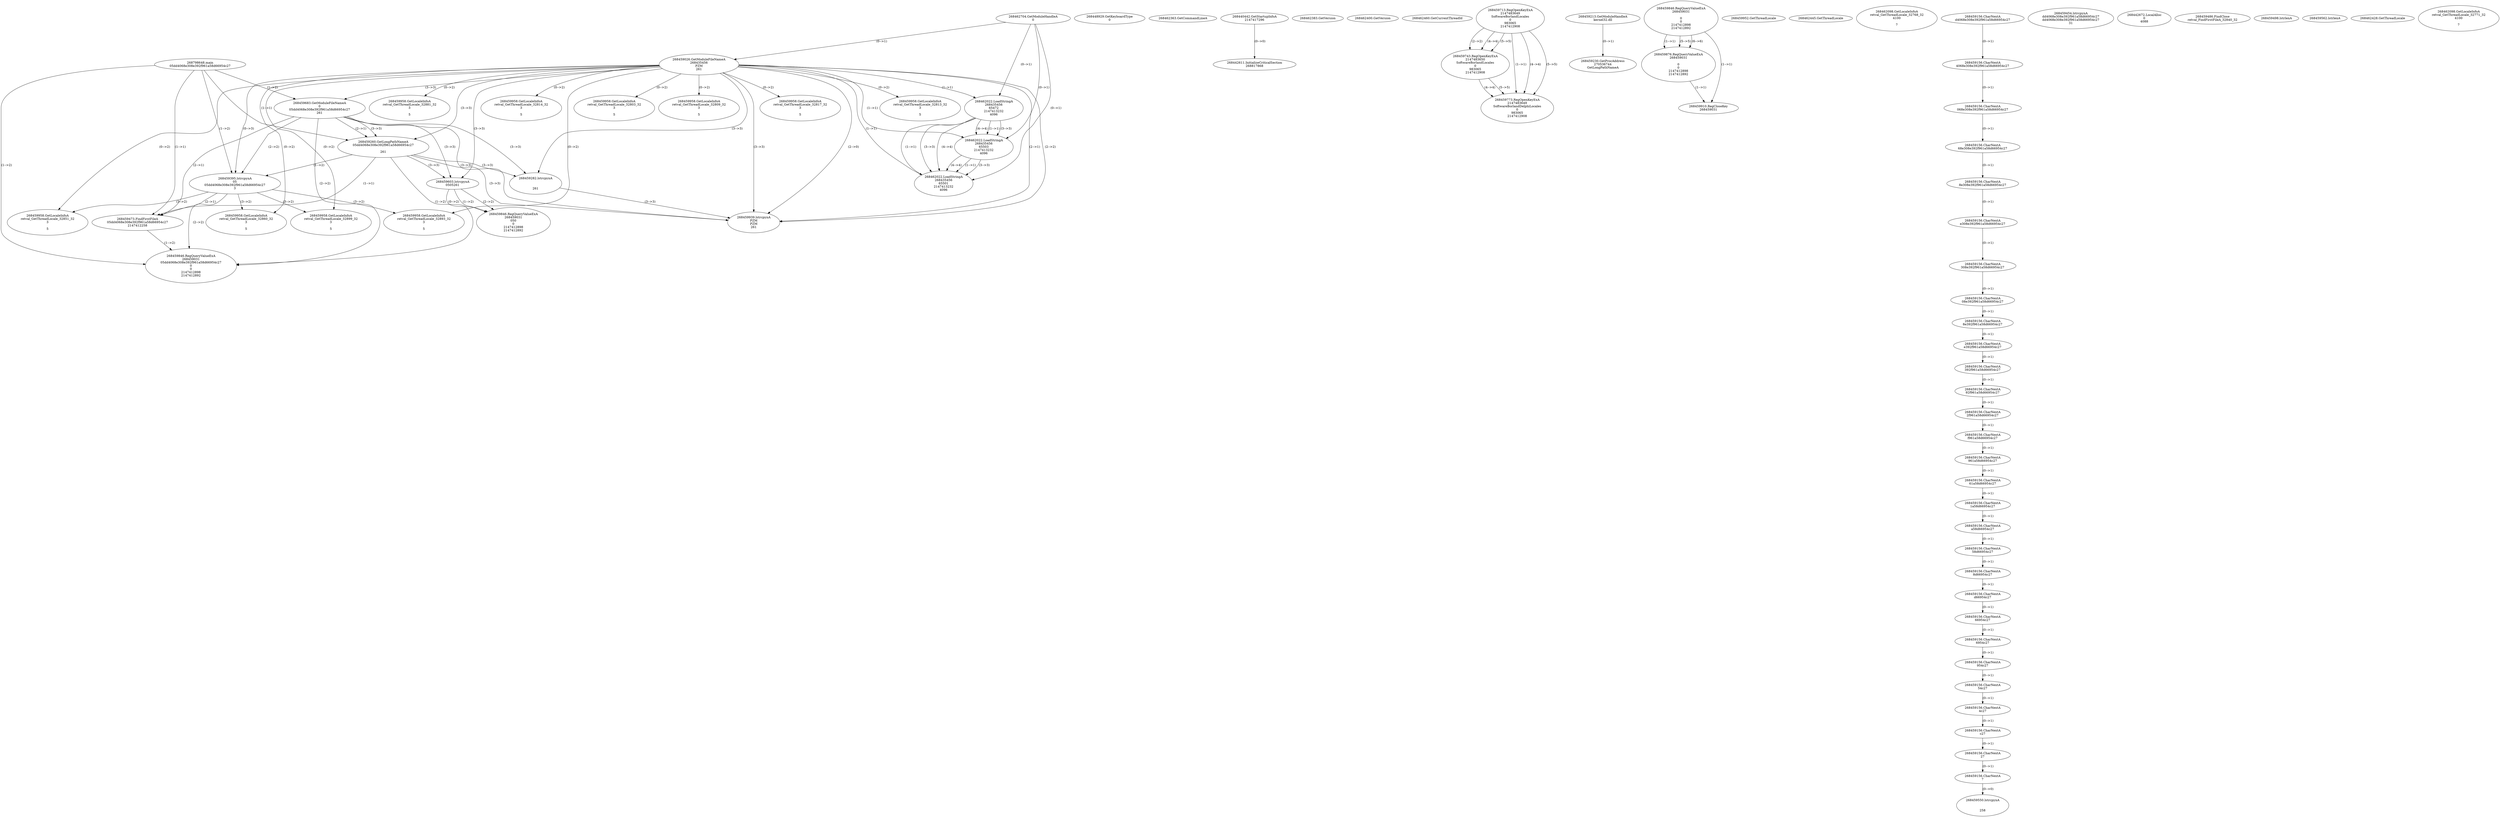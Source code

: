 // Global SCDG with merge call
digraph {
	0 [label="268798648.main
05dd4068e308e392f961a58d66954c27"]
	1 [label="268462704.GetModuleHandleA
0"]
	2 [label="268448929.GetKeyboardType
0"]
	3 [label="268462363.GetCommandLineA
"]
	4 [label="268440442.GetStartupInfoA
2147417296"]
	5 [label="268462383.GetVersion
"]
	6 [label="268462400.GetVersion
"]
	7 [label="268462460.GetCurrentThreadId
"]
	8 [label="268459026.GetModuleFileNameA
268435456
PZM
261"]
	1 -> 8 [label="(0-->1)"]
	9 [label="268459683.GetModuleFileNameA
0
05dd4068e308e392f961a58d66954c27
261"]
	0 -> 9 [label="(1-->2)"]
	8 -> 9 [label="(3-->3)"]
	10 [label="268459713.RegOpenKeyExA
2147483649
Software\Borland\Locales
0
983065
2147412908"]
	11 [label="268459743.RegOpenKeyExA
2147483650
Software\Borland\Locales
0
983065
2147412908"]
	10 -> 11 [label="(2-->2)"]
	10 -> 11 [label="(4-->4)"]
	10 -> 11 [label="(5-->5)"]
	12 [label="268459773.RegOpenKeyExA
2147483649
Software\Borland\Delphi\Locales
0
983065
2147412908"]
	10 -> 12 [label="(1-->1)"]
	10 -> 12 [label="(4-->4)"]
	11 -> 12 [label="(4-->4)"]
	10 -> 12 [label="(5-->5)"]
	11 -> 12 [label="(5-->5)"]
	13 [label="268459213.GetModuleHandleA
kernel32.dll"]
	14 [label="268459230.GetProcAddress
270536744
GetLongPathNameA"]
	13 -> 14 [label="(0-->1)"]
	15 [label="268459260.GetLongPathNameA
05dd4068e308e392f961a58d66954c27

261"]
	0 -> 15 [label="(1-->1)"]
	9 -> 15 [label="(2-->1)"]
	8 -> 15 [label="(3-->3)"]
	9 -> 15 [label="(3-->3)"]
	16 [label="268459282.lstrcpynA


261"]
	8 -> 16 [label="(3-->3)"]
	9 -> 16 [label="(3-->3)"]
	15 -> 16 [label="(3-->3)"]
	17 [label="268459846.RegQueryValueExA
268459031

0
0
2147412898
2147412892"]
	18 [label="268459876.RegQueryValueExA
268459031

0
0
2147412898
2147412892"]
	17 -> 18 [label="(1-->1)"]
	17 -> 18 [label="(5-->5)"]
	17 -> 18 [label="(6-->6)"]
	19 [label="268459910.RegCloseKey
268459031"]
	17 -> 19 [label="(1-->1)"]
	18 -> 19 [label="(1-->1)"]
	20 [label="268459939.lstrcpynA
PZM
PZM
261"]
	8 -> 20 [label="(2-->1)"]
	8 -> 20 [label="(2-->2)"]
	8 -> 20 [label="(3-->3)"]
	9 -> 20 [label="(3-->3)"]
	15 -> 20 [label="(3-->3)"]
	16 -> 20 [label="(3-->3)"]
	8 -> 20 [label="(2-->0)"]
	21 [label="268459952.GetThreadLocale
"]
	22 [label="268459958.GetLocaleInfoA
retval_GetThreadLocale_32813_32
3

5"]
	8 -> 22 [label="(0-->2)"]
	23 [label="268462022.LoadStringA
268435456
65472
2147413232
4096"]
	1 -> 23 [label="(0-->1)"]
	8 -> 23 [label="(1-->1)"]
	24 [label="268462022.LoadStringA
268435456
65503
2147413232
4096"]
	1 -> 24 [label="(0-->1)"]
	8 -> 24 [label="(1-->1)"]
	23 -> 24 [label="(1-->1)"]
	23 -> 24 [label="(3-->3)"]
	23 -> 24 [label="(4-->4)"]
	25 [label="268462445.GetThreadLocale
"]
	26 [label="268462098.GetLocaleInfoA
retval_GetThreadLocale_32768_32
4100

7"]
	27 [label="268459958.GetLocaleInfoA
retval_GetThreadLocale_32881_32
3

5"]
	8 -> 27 [label="(0-->2)"]
	28 [label="268459395.lstrcpynA
05
05dd4068e308e392f961a58d66954c27
3"]
	0 -> 28 [label="(1-->2)"]
	9 -> 28 [label="(2-->2)"]
	15 -> 28 [label="(1-->2)"]
	8 -> 28 [label="(0-->3)"]
	29 [label="268459156.CharNextA
d4068e308e392f961a58d66954c27"]
	30 [label="268459156.CharNextA
4068e308e392f961a58d66954c27"]
	29 -> 30 [label="(0-->1)"]
	31 [label="268459156.CharNextA
068e308e392f961a58d66954c27"]
	30 -> 31 [label="(0-->1)"]
	32 [label="268459156.CharNextA
68e308e392f961a58d66954c27"]
	31 -> 32 [label="(0-->1)"]
	33 [label="268459156.CharNextA
8e308e392f961a58d66954c27"]
	32 -> 33 [label="(0-->1)"]
	34 [label="268459156.CharNextA
e308e392f961a58d66954c27"]
	33 -> 34 [label="(0-->1)"]
	35 [label="268459156.CharNextA
308e392f961a58d66954c27"]
	34 -> 35 [label="(0-->1)"]
	36 [label="268459156.CharNextA
08e392f961a58d66954c27"]
	35 -> 36 [label="(0-->1)"]
	37 [label="268459156.CharNextA
8e392f961a58d66954c27"]
	36 -> 37 [label="(0-->1)"]
	38 [label="268459156.CharNextA
e392f961a58d66954c27"]
	37 -> 38 [label="(0-->1)"]
	39 [label="268459156.CharNextA
392f961a58d66954c27"]
	38 -> 39 [label="(0-->1)"]
	40 [label="268459156.CharNextA
92f961a58d66954c27"]
	39 -> 40 [label="(0-->1)"]
	41 [label="268459156.CharNextA
2f961a58d66954c27"]
	40 -> 41 [label="(0-->1)"]
	42 [label="268459156.CharNextA
f961a58d66954c27"]
	41 -> 42 [label="(0-->1)"]
	43 [label="268459156.CharNextA
961a58d66954c27"]
	42 -> 43 [label="(0-->1)"]
	44 [label="268459156.CharNextA
61a58d66954c27"]
	43 -> 44 [label="(0-->1)"]
	45 [label="268459156.CharNextA
1a58d66954c27"]
	44 -> 45 [label="(0-->1)"]
	46 [label="268459156.CharNextA
a58d66954c27"]
	45 -> 46 [label="(0-->1)"]
	47 [label="268459156.CharNextA
58d66954c27"]
	46 -> 47 [label="(0-->1)"]
	48 [label="268459156.CharNextA
8d66954c27"]
	47 -> 48 [label="(0-->1)"]
	49 [label="268459156.CharNextA
d66954c27"]
	48 -> 49 [label="(0-->1)"]
	50 [label="268459156.CharNextA
66954c27"]
	49 -> 50 [label="(0-->1)"]
	51 [label="268459156.CharNextA
6954c27"]
	50 -> 51 [label="(0-->1)"]
	52 [label="268459156.CharNextA
954c27"]
	51 -> 52 [label="(0-->1)"]
	53 [label="268459156.CharNextA
54c27"]
	52 -> 53 [label="(0-->1)"]
	54 [label="268459156.CharNextA
4c27"]
	53 -> 54 [label="(0-->1)"]
	55 [label="268459156.CharNextA
c27"]
	54 -> 55 [label="(0-->1)"]
	56 [label="268459156.CharNextA
27"]
	55 -> 56 [label="(0-->1)"]
	57 [label="268459156.CharNextA
7"]
	56 -> 57 [label="(0-->1)"]
	58 [label="268459454.lstrcpynA
dd4068e308e392f961a58d66954c27
dd4068e308e392f961a58d66954c27
31"]
	59 [label="268459473.FindFirstFileA
05dd4068e308e392f961a58d66954c27
2147412258"]
	0 -> 59 [label="(1-->1)"]
	9 -> 59 [label="(2-->1)"]
	15 -> 59 [label="(1-->1)"]
	28 -> 59 [label="(2-->1)"]
	60 [label="268459846.RegQueryValueExA
268459031
05dd4068e308e392f961a58d66954c27
0
0
2147412898
2147412892"]
	0 -> 60 [label="(1-->2)"]
	9 -> 60 [label="(2-->2)"]
	15 -> 60 [label="(1-->2)"]
	28 -> 60 [label="(2-->2)"]
	59 -> 60 [label="(1-->2)"]
	61 [label="268459958.GetLocaleInfoA
retval_GetThreadLocale_32851_32
3

5"]
	8 -> 61 [label="(0-->2)"]
	28 -> 61 [label="(3-->2)"]
	62 [label="268442611.InitializeCriticalSection
268817868"]
	4 -> 62 [label="(0-->0)"]
	63 [label="268442672.LocalAlloc
0
4088"]
	64 [label="268459958.GetLocaleInfoA
retval_GetThreadLocale_32860_32
3

5"]
	8 -> 64 [label="(0-->2)"]
	28 -> 64 [label="(3-->2)"]
	65 [label="268459486.FindClose
retval_FindFirstFileA_32840_32"]
	66 [label="268459498.lstrlenA
"]
	67 [label="268459550.lstrcpynA


258"]
	57 -> 67 [label="(0-->0)"]
	68 [label="268459562.lstrlenA
"]
	69 [label="268459603.lstrcpynA
05\
05\
261"]
	8 -> 69 [label="(3-->3)"]
	9 -> 69 [label="(3-->3)"]
	15 -> 69 [label="(3-->3)"]
	70 [label="268459846.RegQueryValueExA
268459031
05\
0
0
2147412898
2147412892"]
	69 -> 70 [label="(1-->2)"]
	69 -> 70 [label="(2-->2)"]
	69 -> 70 [label="(0-->2)"]
	71 [label="268459958.GetLocaleInfoA
retval_GetThreadLocale_32899_32
3

5"]
	8 -> 71 [label="(0-->2)"]
	28 -> 71 [label="(3-->2)"]
	72 [label="268459958.GetLocaleInfoA
retval_GetThreadLocale_32814_32
3

5"]
	8 -> 72 [label="(0-->2)"]
	73 [label="268462022.LoadStringA
268435456
65501
2147413232
4096"]
	1 -> 73 [label="(0-->1)"]
	8 -> 73 [label="(1-->1)"]
	23 -> 73 [label="(1-->1)"]
	24 -> 73 [label="(1-->1)"]
	23 -> 73 [label="(3-->3)"]
	24 -> 73 [label="(3-->3)"]
	23 -> 73 [label="(4-->4)"]
	24 -> 73 [label="(4-->4)"]
	74 [label="268459958.GetLocaleInfoA
retval_GetThreadLocale_32803_32
3

5"]
	8 -> 74 [label="(0-->2)"]
	75 [label="268462428.GetThreadLocale
"]
	76 [label="268462098.GetLocaleInfoA
retval_GetThreadLocale_32771_32
4100

7"]
	77 [label="268459958.GetLocaleInfoA
retval_GetThreadLocale_32809_32
3

5"]
	8 -> 77 [label="(0-->2)"]
	78 [label="268459958.GetLocaleInfoA
retval_GetThreadLocale_32893_32
3

5"]
	8 -> 78 [label="(0-->2)"]
	28 -> 78 [label="(3-->2)"]
	79 [label="268459958.GetLocaleInfoA
retval_GetThreadLocale_32817_32
3

5"]
	8 -> 79 [label="(0-->2)"]
}
